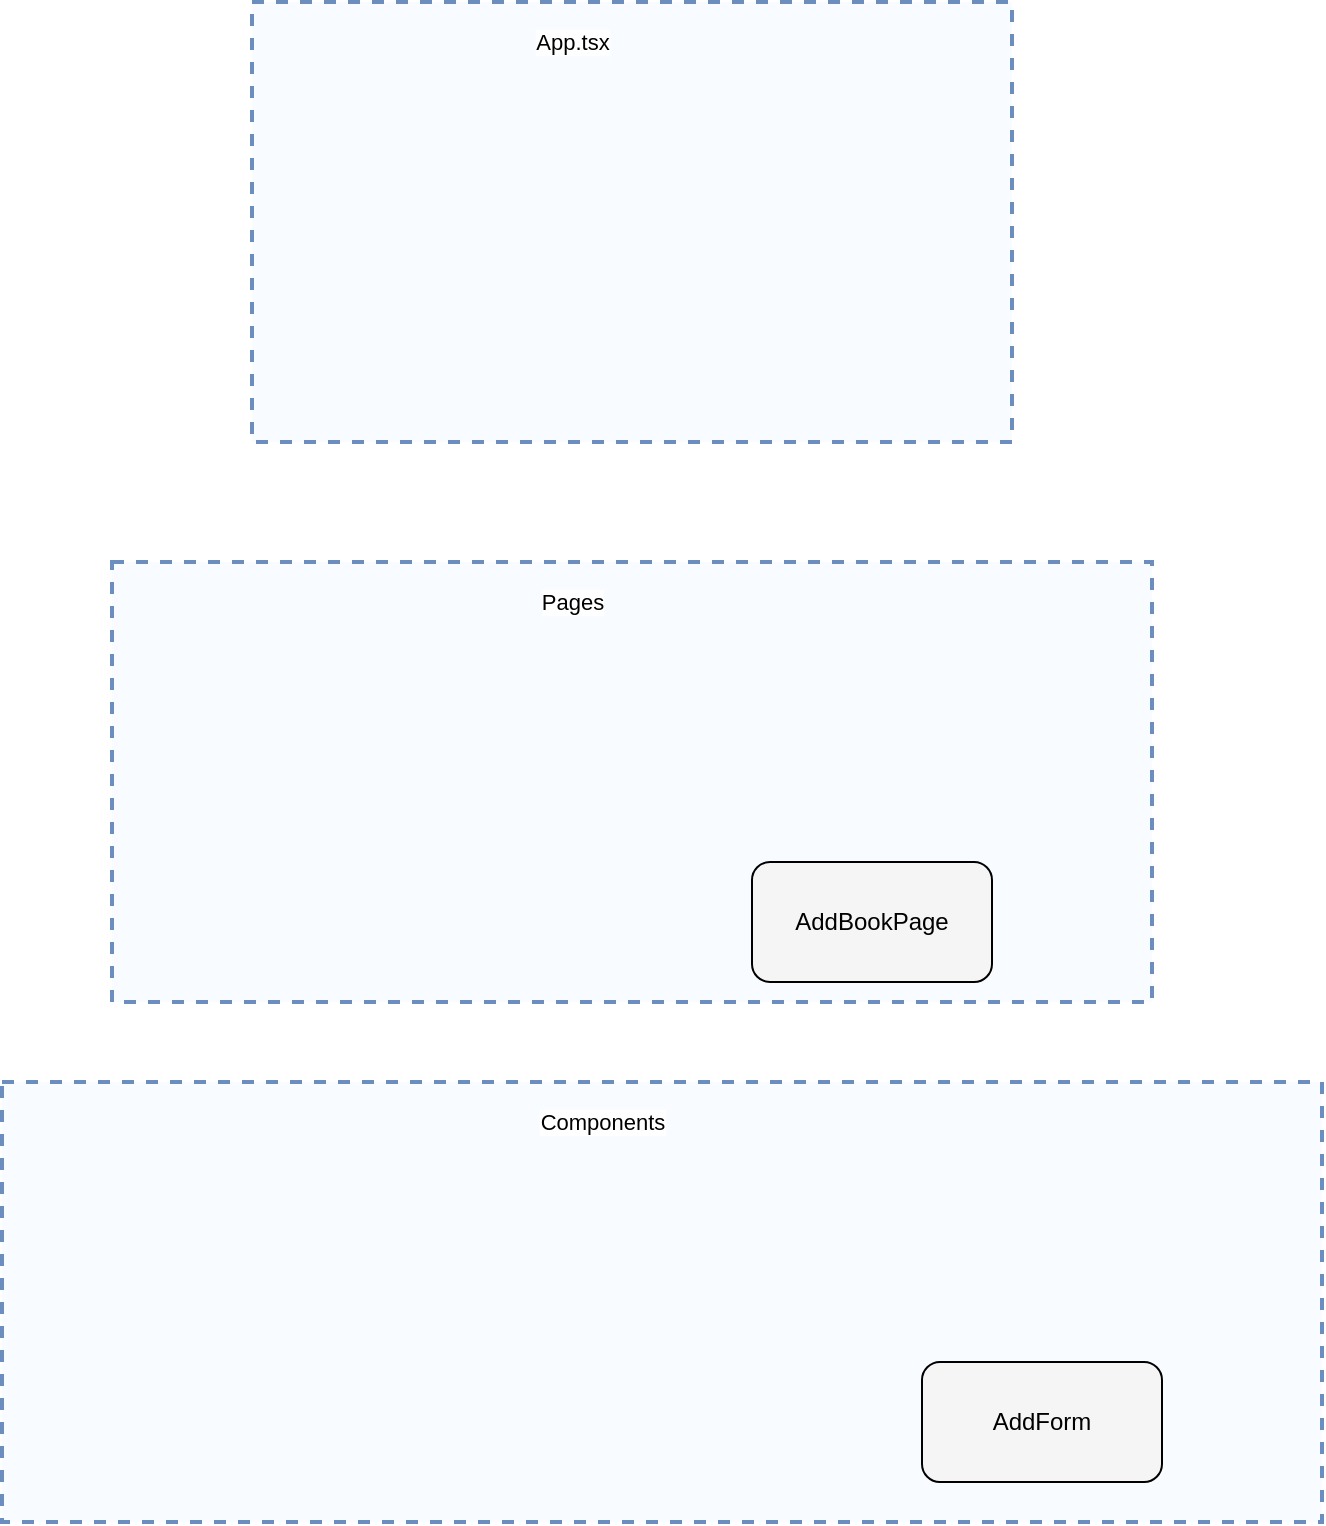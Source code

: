 <?xml version="1.0" encoding="UTF-8"?>
      <mxfile version="14.6.5" type="device">
        <diagram id="codeviz-diagram" name="System Diagram">
          <mxGraphModel dx="1000" dy="1000" grid="1" gridSize="10" guides="1" tooltips="1" connect="1" arrows="1" fold="1" page="1" pageScale="1" pageWidth="1169" pageHeight="827" math="0" shadow="0">
            <root>
              <mxCell id="0"/>
              <mxCell id="1" parent="0"/>
              <mxCell id="App" value="" style="html=1;whiteSpace=wrap;container=1;fillColor=#dae8fc;strokeColor=#6c8ebf;dashed=1;fillOpacity=20;strokeWidth=2;containerType=none;recursiveResize=0;movable=1;resizable=1;autosize=0;dropTarget=0" vertex="1" parent="1">
                <mxGeometry x="147" y="57" width="380" height="220" as="geometry"/>
              </mxCell>
              <mxCell id="App_label" value="App.tsx" style="edgeLabel;html=1;align=center;verticalAlign=middle;resizable=0;labelBackgroundColor=white;spacing=5" vertex="1" parent="1">
                <mxGeometry x="155" y="65" width="304" height="24" as="geometry"/>
              </mxCell>
<mxCell id="Components" value="" style="html=1;whiteSpace=wrap;container=1;fillColor=#dae8fc;strokeColor=#6c8ebf;dashed=1;fillOpacity=20;strokeWidth=2;containerType=none;recursiveResize=0;movable=1;resizable=1;autosize=0;dropTarget=0" vertex="1" parent="1">
                <mxGeometry x="22" y="597" width="660" height="220" as="geometry"/>
              </mxCell>
              <mxCell id="Components_label" value="Components" style="edgeLabel;html=1;align=center;verticalAlign=middle;resizable=0;labelBackgroundColor=white;spacing=5" vertex="1" parent="1">
                <mxGeometry x="30" y="605" width="584" height="24" as="geometry"/>
              </mxCell>
<mxCell id="Pages" value="" style="html=1;whiteSpace=wrap;container=1;fillColor=#dae8fc;strokeColor=#6c8ebf;dashed=1;fillOpacity=20;strokeWidth=2;containerType=none;recursiveResize=0;movable=1;resizable=1;autosize=0;dropTarget=0" vertex="1" parent="1">
                <mxGeometry x="77" y="337" width="520" height="220" as="geometry"/>
              </mxCell>
              <mxCell id="Pages_label" value="Pages" style="edgeLabel;html=1;align=center;verticalAlign=middle;resizable=0;labelBackgroundColor=white;spacing=5" vertex="1" parent="1">
                <mxGeometry x="85" y="345" width="444" height="24" as="geometry"/>
              </mxCell>
              <mxCell id="AddBookPage" value="AddBookPage" style="rounded=1;whiteSpace=wrap;html=1;fillColor=#f5f5f5" vertex="1" parent="Pages">
                    <mxGeometry x="320" y="150" width="120" height="60" as="geometry"/>
                  </mxCell>
<mxCell id="AddForm" value="AddForm" style="rounded=1;whiteSpace=wrap;html=1;fillColor=#f5f5f5" vertex="1" parent="Components">
                    <mxGeometry x="460" y="140" width="120" height="60" as="geometry"/>
                  </mxCell>
<mxCell id="AppHandlers" value="Handlers:<br>        handleAddBook<br>        handleConfirmBook<br>        handleCancelBook<br>        handleSearch<br>        handleDataFetch<br>        handleEditBook<br>        handleSubmit<br>        handleModeChange" style="rounded=1;whiteSpace=wrap;html=1;fillColor=#f5f5f5" vertex="1" parent="App">
                    <mxGeometry x="180" y="120" width="120" height="60" as="geometry"/>
                  </mxCell>
<mxCell id="AppState" value="State:<br>        searchedBook<br>        books<br>        bookNotFound<br>        date<br>        isEditing<br>        editingBook<br>        mode" style="rounded=1;whiteSpace=wrap;html=1;fillColor=#f5f5f5" vertex="1" parent="App">
                    <mxGeometry x="40" y="120" width="120" height="60" as="geometry"/>
                  </mxCell>
<mxCell id="BookCollection" value="BookCollection" style="rounded=1;whiteSpace=wrap;html=1;fillColor=#f5f5f5" vertex="1" parent="Components">
                    <mxGeometry x="40" y="140" width="120" height="60" as="geometry"/>
                  </mxCell>
<mxCell id="BooksReadPage" value="BooksReadPage" style="rounded=1;whiteSpace=wrap;html=1;fillColor=#f5f5f5" vertex="1" parent="Pages">
                    <mxGeometry x="180" y="150" width="120" height="60" as="geometry"/>
                  </mxCell>
<mxCell id="BooksSearchPage" value="BooksSearchPage" style="rounded=1;whiteSpace=wrap;html=1;fillColor=#f5f5f5" vertex="1" parent="Pages">
                    <mxGeometry x="40" y="150" width="120" height="60" as="geometry"/>
                  </mxCell>
<mxCell id="EditBook" value="EditBook" style="rounded=1;whiteSpace=wrap;html=1;fillColor=#f5f5f5" vertex="1" parent="Components">
                    <mxGeometry x="320" y="140" width="120" height="60" as="geometry"/>
                  </mxCell>
<mxCell id="NavBar" value="NavBar" style="rounded=1;whiteSpace=wrap;html=1;fillColor=#f5f5f5" vertex="1" parent="Components">
                    <mxGeometry x="180" y="140" width="120" height="60" as="geometry"/>
                  </mxCell>
              <mxCell id="edge-L_AddBookPage_AddForm_6" style="edgeStyle=orthogonalEdgeStyle;rounded=1;orthogonalLoop=1;jettySize=auto;html=1;strokeColor=#808080;strokeWidth=2;jumpStyle=arc;jumpSize=10;spacing=15;labelBackgroundColor=white;labelBorderColor=none" edge="1" parent="1" source="AddBookPage" target="AddForm">
                  <mxGeometry relative="1" as="geometry"/>
                </mxCell>
<mxCell id="edge-L_AddBookPage_EditBook_7" style="edgeStyle=orthogonalEdgeStyle;rounded=1;orthogonalLoop=1;jettySize=auto;html=1;strokeColor=#808080;strokeWidth=2;jumpStyle=arc;jumpSize=10;spacing=15;labelBackgroundColor=white;labelBorderColor=none" edge="1" parent="1" source="AddBookPage" target="EditBook">
                  <mxGeometry relative="1" as="geometry"/>
                </mxCell>
<mxCell id="edge-L_AddBookPage_NavBar_11" style="edgeStyle=orthogonalEdgeStyle;rounded=1;orthogonalLoop=1;jettySize=auto;html=1;strokeColor=#808080;strokeWidth=2;jumpStyle=arc;jumpSize=10;spacing=15;labelBackgroundColor=white;labelBorderColor=none" edge="1" parent="1" source="AddBookPage" target="NavBar">
                  <mxGeometry relative="1" as="geometry"/>
                </mxCell>
<mxCell id="edge-L_AddForm_AppHandlers_14" style="edgeStyle=orthogonalEdgeStyle;rounded=1;orthogonalLoop=1;jettySize=auto;html=1;strokeColor=#808080;strokeWidth=2;jumpStyle=arc;jumpSize=10;spacing=15;labelBackgroundColor=white;labelBorderColor=none" edge="1" parent="1" source="AddForm" target="AppHandlers">
                  <mxGeometry relative="1" as="geometry"/>
                </mxCell>
                <mxCell id="edge-L_AddForm_AppHandlers_14_label" value="handleSearch" style="edgeLabel;html=1;align=center;verticalAlign=middle;resizable=0;points=[];" vertex="1" connectable="0" parent="edge-L_AddForm_AppHandlers_14">
                  <mxGeometry x="-0.2" y="10" relative="1" as="geometry">
                    <mxPoint as="offset"/>
                  </mxGeometry>
                </mxCell>
<mxCell id="edge-L_AppHandlers_AddBookPage_3" style="edgeStyle=orthogonalEdgeStyle;rounded=1;orthogonalLoop=1;jettySize=auto;html=1;strokeColor=#808080;strokeWidth=2;jumpStyle=arc;jumpSize=10;spacing=15;labelBackgroundColor=white;labelBorderColor=none" edge="1" parent="1" source="AppHandlers" target="AddBookPage">
                  <mxGeometry relative="1" as="geometry"/>
                </mxCell>
<mxCell id="edge-L_AppHandlers_BooksReadPage_4" style="edgeStyle=orthogonalEdgeStyle;rounded=1;orthogonalLoop=1;jettySize=auto;html=1;strokeColor=#808080;strokeWidth=2;jumpStyle=arc;jumpSize=10;spacing=15;labelBackgroundColor=white;labelBorderColor=none" edge="1" parent="1" source="AppHandlers" target="BooksReadPage">
                  <mxGeometry relative="1" as="geometry"/>
                </mxCell>
<mxCell id="edge-L_AppHandlers_BooksSearchPage_5" style="edgeStyle=orthogonalEdgeStyle;rounded=1;orthogonalLoop=1;jettySize=auto;html=1;strokeColor=#808080;strokeWidth=2;jumpStyle=arc;jumpSize=10;spacing=15;labelBackgroundColor=white;labelBorderColor=none" edge="1" parent="1" source="AppHandlers" target="BooksSearchPage">
                  <mxGeometry relative="1" as="geometry"/>
                </mxCell>
<mxCell id="edge-L_AppState_AddBookPage_0" style="edgeStyle=orthogonalEdgeStyle;rounded=1;orthogonalLoop=1;jettySize=auto;html=1;strokeColor=#808080;strokeWidth=2;jumpStyle=arc;jumpSize=10;spacing=15;labelBackgroundColor=white;labelBorderColor=none" edge="1" parent="1" source="AppState" target="AddBookPage">
                  <mxGeometry relative="1" as="geometry"/>
                </mxCell>
<mxCell id="edge-L_AppState_BooksReadPage_1" style="edgeStyle=orthogonalEdgeStyle;rounded=1;orthogonalLoop=1;jettySize=auto;html=1;strokeColor=#808080;strokeWidth=2;jumpStyle=arc;jumpSize=10;spacing=15;labelBackgroundColor=white;labelBorderColor=none" edge="1" parent="1" source="AppState" target="BooksReadPage">
                  <mxGeometry relative="1" as="geometry"/>
                </mxCell>
<mxCell id="edge-L_AppState_BooksSearchPage_2" style="edgeStyle=orthogonalEdgeStyle;rounded=1;orthogonalLoop=1;jettySize=auto;html=1;strokeColor=#808080;strokeWidth=2;jumpStyle=arc;jumpSize=10;spacing=15;labelBackgroundColor=white;labelBorderColor=none" edge="1" parent="1" source="AppState" target="BooksSearchPage">
                  <mxGeometry relative="1" as="geometry"/>
                </mxCell>
<mxCell id="edge-L_BookCollection_AppHandlers_16" style="edgeStyle=orthogonalEdgeStyle;rounded=1;orthogonalLoop=1;jettySize=auto;html=1;strokeColor=#808080;strokeWidth=2;jumpStyle=arc;jumpSize=10;spacing=15;labelBackgroundColor=white;labelBorderColor=none" edge="1" parent="1" source="BookCollection" target="AppHandlers">
                  <mxGeometry relative="1" as="geometry"/>
                </mxCell>
                <mxCell id="edge-L_BookCollection_AppHandlers_16_label" value="handleEditBook" style="edgeLabel;html=1;align=center;verticalAlign=middle;resizable=0;points=[];" vertex="1" connectable="0" parent="edge-L_BookCollection_AppHandlers_16">
                  <mxGeometry x="-0.2" y="10" relative="1" as="geometry">
                    <mxPoint as="offset"/>
                  </mxGeometry>
                </mxCell>
<mxCell id="edge-L_BooksReadPage_BookCollection_8" style="edgeStyle=orthogonalEdgeStyle;rounded=1;orthogonalLoop=1;jettySize=auto;html=1;strokeColor=#808080;strokeWidth=2;jumpStyle=arc;jumpSize=10;spacing=15;labelBackgroundColor=white;labelBorderColor=none" edge="1" parent="1" source="BooksReadPage" target="BookCollection">
                  <mxGeometry relative="1" as="geometry"/>
                </mxCell>
<mxCell id="edge-L_BooksReadPage_EditBook_9" style="edgeStyle=orthogonalEdgeStyle;rounded=1;orthogonalLoop=1;jettySize=auto;html=1;strokeColor=#808080;strokeWidth=2;jumpStyle=arc;jumpSize=10;spacing=15;labelBackgroundColor=white;labelBorderColor=none" edge="1" parent="1" source="BooksReadPage" target="EditBook">
                  <mxGeometry relative="1" as="geometry"/>
                </mxCell>
<mxCell id="edge-L_BooksReadPage_NavBar_12" style="edgeStyle=orthogonalEdgeStyle;rounded=1;orthogonalLoop=1;jettySize=auto;html=1;strokeColor=#808080;strokeWidth=2;jumpStyle=arc;jumpSize=10;spacing=15;labelBackgroundColor=white;labelBorderColor=none" edge="1" parent="1" source="BooksReadPage" target="NavBar">
                  <mxGeometry relative="1" as="geometry"/>
                </mxCell>
<mxCell id="edge-L_BooksSearchPage_BookCollection_10" style="edgeStyle=orthogonalEdgeStyle;rounded=1;orthogonalLoop=1;jettySize=auto;html=1;strokeColor=#808080;strokeWidth=2;jumpStyle=arc;jumpSize=10;spacing=15;labelBackgroundColor=white;labelBorderColor=none" edge="1" parent="1" source="BooksSearchPage" target="BookCollection">
                  <mxGeometry relative="1" as="geometry"/>
                </mxCell>
<mxCell id="edge-L_BooksSearchPage_NavBar_13" style="edgeStyle=orthogonalEdgeStyle;rounded=1;orthogonalLoop=1;jettySize=auto;html=1;strokeColor=#808080;strokeWidth=2;jumpStyle=arc;jumpSize=10;spacing=15;labelBackgroundColor=white;labelBorderColor=none" edge="1" parent="1" source="BooksSearchPage" target="NavBar">
                  <mxGeometry relative="1" as="geometry"/>
                </mxCell>
<mxCell id="edge-L_EditBook_AppHandlers_15" style="edgeStyle=orthogonalEdgeStyle;rounded=1;orthogonalLoop=1;jettySize=auto;html=1;strokeColor=#808080;strokeWidth=2;jumpStyle=arc;jumpSize=10;spacing=15;labelBackgroundColor=white;labelBorderColor=none" edge="1" parent="1" source="EditBook" target="AppHandlers">
                  <mxGeometry relative="1" as="geometry"/>
                </mxCell>
                <mxCell id="edge-L_EditBook_AppHandlers_15_label" value="handleConfirmBook/handleEditBook" style="edgeLabel;html=1;align=center;verticalAlign=middle;resizable=0;points=[];" vertex="1" connectable="0" parent="edge-L_EditBook_AppHandlers_15">
                  <mxGeometry x="-0.2" y="10" relative="1" as="geometry">
                    <mxPoint as="offset"/>
                  </mxGeometry>
                </mxCell>
            </root>
          </mxGraphModel>
        </diagram>
      </mxfile>